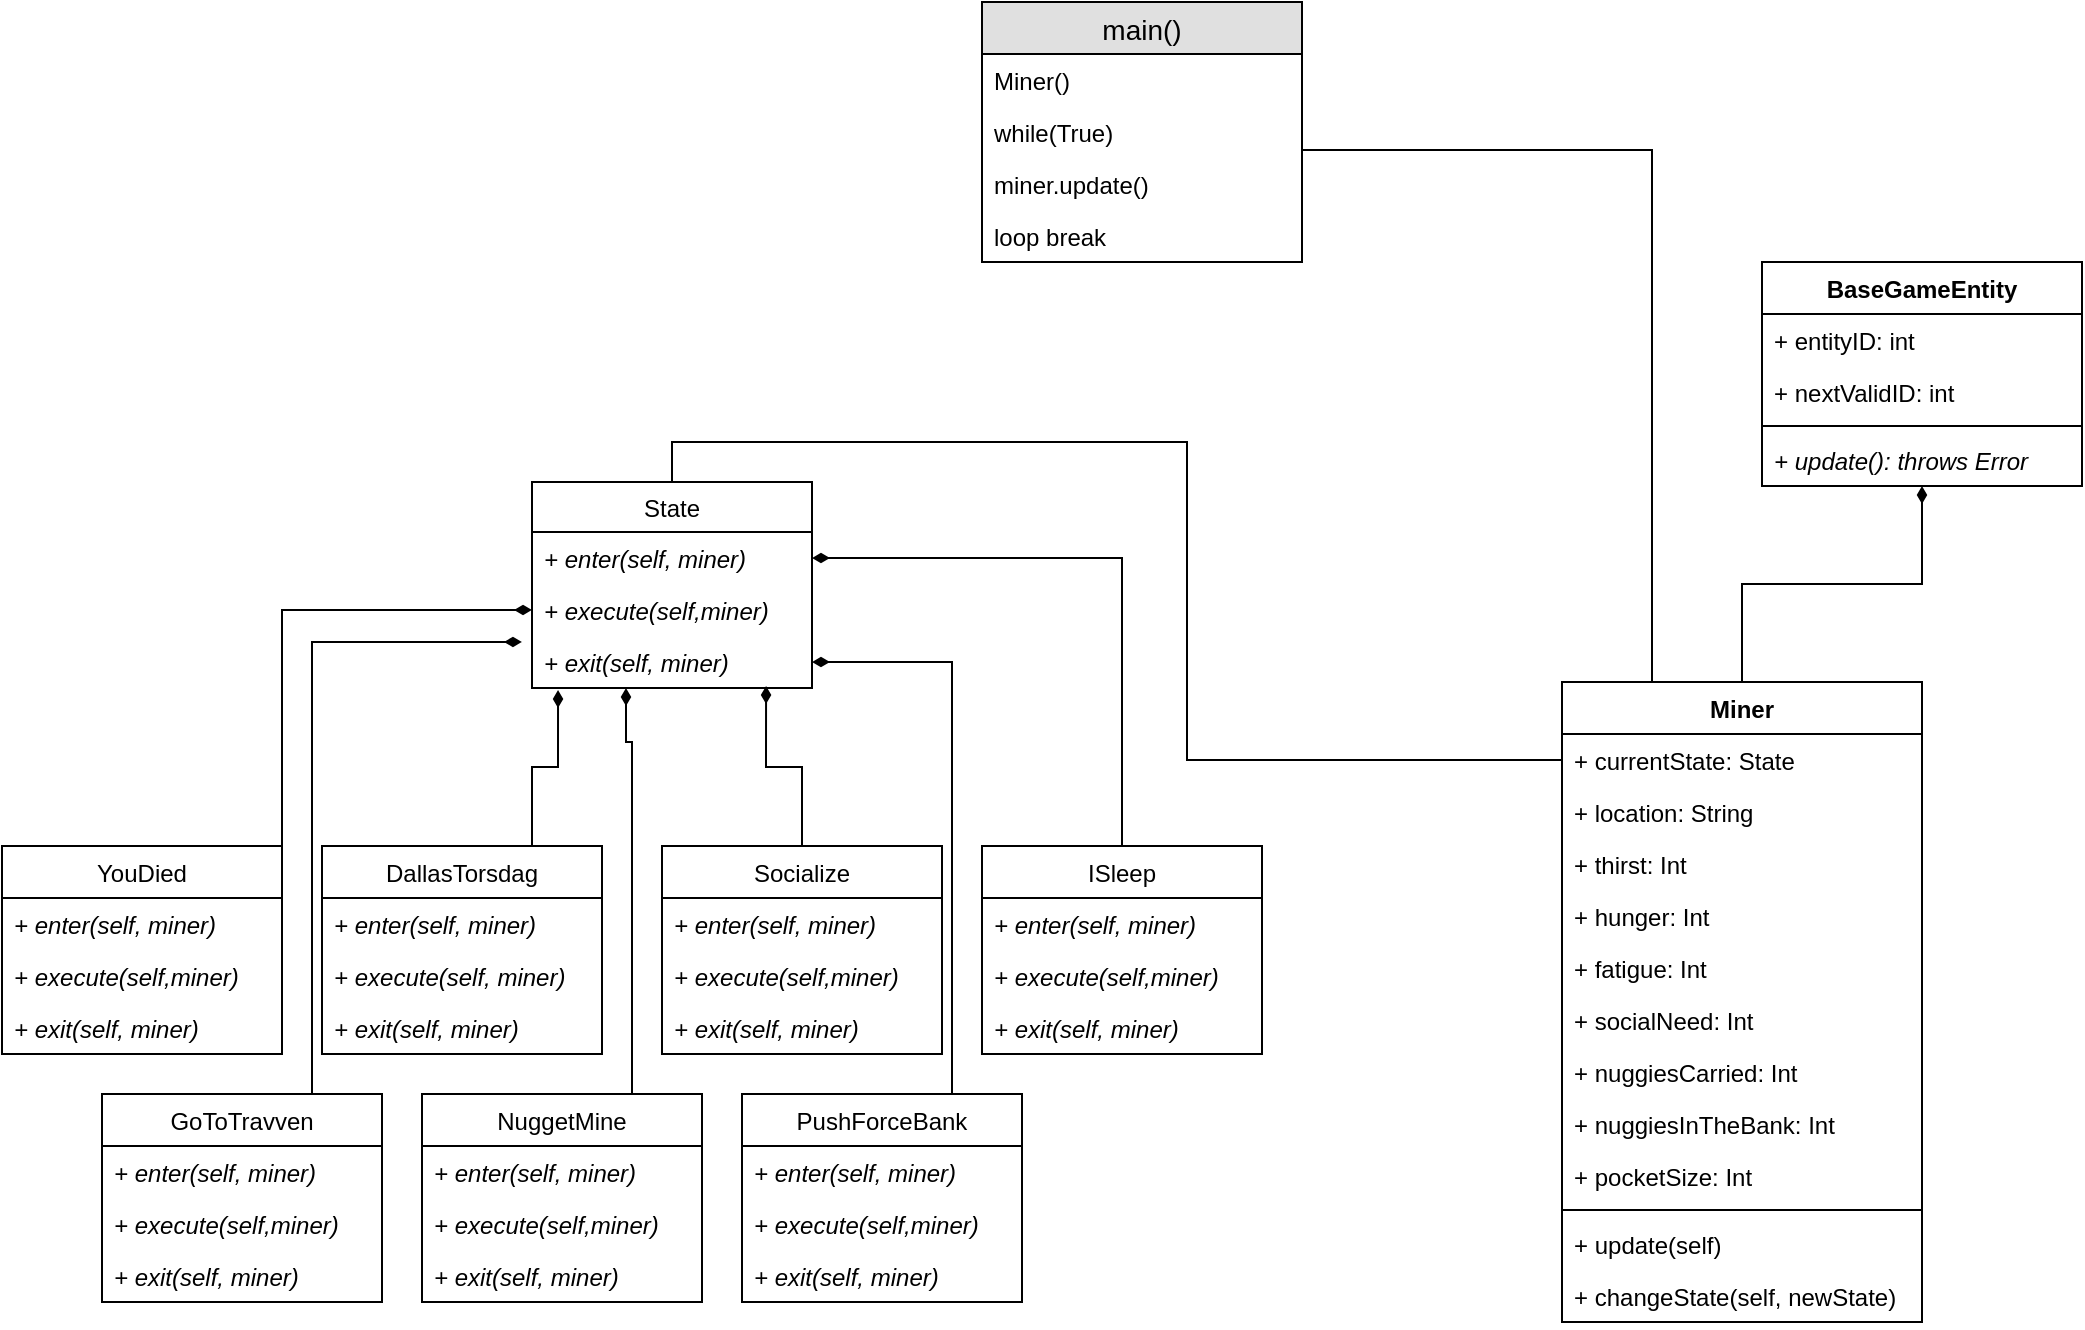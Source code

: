<mxfile version="12.6.1" type="device"><diagram id="Duo5Zx0evUavAq5PWbmg" name="Page-1"><mxGraphModel dx="1422" dy="911" grid="1" gridSize="10" guides="1" tooltips="1" connect="1" arrows="1" fold="1" page="1" pageScale="1" pageWidth="850" pageHeight="1100" math="0" shadow="0"><root><mxCell id="0"/><mxCell id="1" parent="0"/><mxCell id="WhXJ7ErLbTrE2TwV-k9E-70" value="" style="edgeStyle=orthogonalEdgeStyle;rounded=0;orthogonalLoop=1;jettySize=auto;html=1;strokeColor=none;" edge="1" parent="1" source="WhXJ7ErLbTrE2TwV-k9E-37" target="WhXJ7ErLbTrE2TwV-k9E-46"><mxGeometry relative="1" as="geometry"/></mxCell><mxCell id="WhXJ7ErLbTrE2TwV-k9E-139" style="edgeStyle=orthogonalEdgeStyle;rounded=0;orthogonalLoop=1;jettySize=auto;html=1;exitX=0.5;exitY=0;exitDx=0;exitDy=0;entryX=0;entryY=0.5;entryDx=0;entryDy=0;endArrow=none;endFill=0;" edge="1" parent="1" source="WhXJ7ErLbTrE2TwV-k9E-4" target="WhXJ7ErLbTrE2TwV-k9E-93"><mxGeometry relative="1" as="geometry"/></mxCell><mxCell id="WhXJ7ErLbTrE2TwV-k9E-4" value="State" style="swimlane;fontStyle=0;childLayout=stackLayout;horizontal=1;startSize=25;fillColor=none;horizontalStack=0;resizeParent=1;resizeParentMax=0;resizeLast=0;collapsible=1;marginBottom=0;" vertex="1" parent="1"><mxGeometry x="405" y="480" width="140" height="103" as="geometry"/></mxCell><mxCell id="WhXJ7ErLbTrE2TwV-k9E-5" value="+ enter(self, miner)" style="text;strokeColor=none;fillColor=none;align=left;verticalAlign=top;spacingLeft=4;spacingRight=4;overflow=hidden;rotatable=0;points=[[0,0.5],[1,0.5]];portConstraint=eastwest;fontStyle=2" vertex="1" parent="WhXJ7ErLbTrE2TwV-k9E-4"><mxGeometry y="25" width="140" height="26" as="geometry"/></mxCell><mxCell id="WhXJ7ErLbTrE2TwV-k9E-6" value="+ execute(self,miner)" style="text;strokeColor=none;fillColor=none;align=left;verticalAlign=top;spacingLeft=4;spacingRight=4;overflow=hidden;rotatable=0;points=[[0,0.5],[1,0.5]];portConstraint=eastwest;fontStyle=2" vertex="1" parent="WhXJ7ErLbTrE2TwV-k9E-4"><mxGeometry y="51" width="140" height="26" as="geometry"/></mxCell><mxCell id="WhXJ7ErLbTrE2TwV-k9E-7" value="+ exit(self, miner)" style="text;strokeColor=none;fillColor=none;align=left;verticalAlign=top;spacingLeft=4;spacingRight=4;overflow=hidden;rotatable=0;points=[[0,0.5],[1,0.5]];portConstraint=eastwest;fontStyle=2" vertex="1" parent="WhXJ7ErLbTrE2TwV-k9E-4"><mxGeometry y="77" width="140" height="26" as="geometry"/></mxCell><mxCell id="WhXJ7ErLbTrE2TwV-k9E-8" value="BaseGameEntity" style="swimlane;fontStyle=1;align=center;verticalAlign=top;childLayout=stackLayout;horizontal=1;startSize=26;horizontalStack=0;resizeParent=1;resizeParentMax=0;resizeLast=0;collapsible=1;marginBottom=0;" vertex="1" parent="1"><mxGeometry x="1020" y="370" width="160" height="112" as="geometry"/></mxCell><mxCell id="WhXJ7ErLbTrE2TwV-k9E-9" value="+ entityID: int" style="text;strokeColor=none;fillColor=none;align=left;verticalAlign=top;spacingLeft=4;spacingRight=4;overflow=hidden;rotatable=0;points=[[0,0.5],[1,0.5]];portConstraint=eastwest;" vertex="1" parent="WhXJ7ErLbTrE2TwV-k9E-8"><mxGeometry y="26" width="160" height="26" as="geometry"/></mxCell><mxCell id="WhXJ7ErLbTrE2TwV-k9E-12" value="+ nextValidID: int" style="text;strokeColor=none;fillColor=none;align=left;verticalAlign=top;spacingLeft=4;spacingRight=4;overflow=hidden;rotatable=0;points=[[0,0.5],[1,0.5]];portConstraint=eastwest;" vertex="1" parent="WhXJ7ErLbTrE2TwV-k9E-8"><mxGeometry y="52" width="160" height="26" as="geometry"/></mxCell><mxCell id="WhXJ7ErLbTrE2TwV-k9E-10" value="" style="line;strokeWidth=1;fillColor=none;align=left;verticalAlign=middle;spacingTop=-1;spacingLeft=3;spacingRight=3;rotatable=0;labelPosition=right;points=[];portConstraint=eastwest;" vertex="1" parent="WhXJ7ErLbTrE2TwV-k9E-8"><mxGeometry y="78" width="160" height="8" as="geometry"/></mxCell><mxCell id="WhXJ7ErLbTrE2TwV-k9E-11" value="+ update(): throws Error" style="text;strokeColor=none;fillColor=none;align=left;verticalAlign=top;spacingLeft=4;spacingRight=4;overflow=hidden;rotatable=0;points=[[0,0.5],[1,0.5]];portConstraint=eastwest;fontStyle=2" vertex="1" parent="WhXJ7ErLbTrE2TwV-k9E-8"><mxGeometry y="86" width="160" height="26" as="geometry"/></mxCell><mxCell id="WhXJ7ErLbTrE2TwV-k9E-126" style="edgeStyle=orthogonalEdgeStyle;rounded=0;orthogonalLoop=1;jettySize=auto;html=1;exitX=0.5;exitY=0;exitDx=0;exitDy=0;entryX=0.836;entryY=0.962;entryDx=0;entryDy=0;entryPerimeter=0;endArrow=diamondThin;endFill=1;" edge="1" parent="1" source="WhXJ7ErLbTrE2TwV-k9E-45" target="WhXJ7ErLbTrE2TwV-k9E-7"><mxGeometry relative="1" as="geometry"/></mxCell><mxCell id="WhXJ7ErLbTrE2TwV-k9E-45" value="Socialize" style="swimlane;fontStyle=0;childLayout=stackLayout;horizontal=1;startSize=26;fillColor=none;horizontalStack=0;resizeParent=1;resizeParentMax=0;resizeLast=0;collapsible=1;marginBottom=0;" vertex="1" parent="1"><mxGeometry x="470" y="662" width="140" height="104" as="geometry"/></mxCell><mxCell id="WhXJ7ErLbTrE2TwV-k9E-46" value="+ enter(self, miner)" style="text;strokeColor=none;fillColor=none;align=left;verticalAlign=top;spacingLeft=4;spacingRight=4;overflow=hidden;rotatable=0;points=[[0,0.5],[1,0.5]];portConstraint=eastwest;fontStyle=2" vertex="1" parent="WhXJ7ErLbTrE2TwV-k9E-45"><mxGeometry y="26" width="140" height="26" as="geometry"/></mxCell><mxCell id="WhXJ7ErLbTrE2TwV-k9E-47" value="+ execute(self,miner)" style="text;strokeColor=none;fillColor=none;align=left;verticalAlign=top;spacingLeft=4;spacingRight=4;overflow=hidden;rotatable=0;points=[[0,0.5],[1,0.5]];portConstraint=eastwest;fontStyle=2" vertex="1" parent="WhXJ7ErLbTrE2TwV-k9E-45"><mxGeometry y="52" width="140" height="26" as="geometry"/></mxCell><mxCell id="WhXJ7ErLbTrE2TwV-k9E-48" value="+ exit(self, miner)" style="text;strokeColor=none;fillColor=none;align=left;verticalAlign=top;spacingLeft=4;spacingRight=4;overflow=hidden;rotatable=0;points=[[0,0.5],[1,0.5]];portConstraint=eastwest;fontStyle=2" vertex="1" parent="WhXJ7ErLbTrE2TwV-k9E-45"><mxGeometry y="78" width="140" height="26" as="geometry"/></mxCell><mxCell id="WhXJ7ErLbTrE2TwV-k9E-121" style="edgeStyle=orthogonalEdgeStyle;rounded=0;orthogonalLoop=1;jettySize=auto;html=1;exitX=0.75;exitY=0;exitDx=0;exitDy=0;entryX=1;entryY=0.5;entryDx=0;entryDy=0;endArrow=diamondThin;endFill=1;" edge="1" parent="1" source="WhXJ7ErLbTrE2TwV-k9E-53" target="WhXJ7ErLbTrE2TwV-k9E-7"><mxGeometry relative="1" as="geometry"/></mxCell><mxCell id="WhXJ7ErLbTrE2TwV-k9E-53" value="PushForceBank" style="swimlane;fontStyle=0;childLayout=stackLayout;horizontal=1;startSize=26;fillColor=none;horizontalStack=0;resizeParent=1;resizeParentMax=0;resizeLast=0;collapsible=1;marginBottom=0;" vertex="1" parent="1"><mxGeometry x="510" y="786" width="140" height="104" as="geometry"/></mxCell><mxCell id="WhXJ7ErLbTrE2TwV-k9E-54" value="+ enter(self, miner)" style="text;strokeColor=none;fillColor=none;align=left;verticalAlign=top;spacingLeft=4;spacingRight=4;overflow=hidden;rotatable=0;points=[[0,0.5],[1,0.5]];portConstraint=eastwest;fontStyle=2" vertex="1" parent="WhXJ7ErLbTrE2TwV-k9E-53"><mxGeometry y="26" width="140" height="26" as="geometry"/></mxCell><mxCell id="WhXJ7ErLbTrE2TwV-k9E-55" value="+ execute(self,miner)" style="text;strokeColor=none;fillColor=none;align=left;verticalAlign=top;spacingLeft=4;spacingRight=4;overflow=hidden;rotatable=0;points=[[0,0.5],[1,0.5]];portConstraint=eastwest;fontStyle=2" vertex="1" parent="WhXJ7ErLbTrE2TwV-k9E-53"><mxGeometry y="52" width="140" height="26" as="geometry"/></mxCell><mxCell id="WhXJ7ErLbTrE2TwV-k9E-56" value="+ exit(self, miner)" style="text;strokeColor=none;fillColor=none;align=left;verticalAlign=top;spacingLeft=4;spacingRight=4;overflow=hidden;rotatable=0;points=[[0,0.5],[1,0.5]];portConstraint=eastwest;fontStyle=2" vertex="1" parent="WhXJ7ErLbTrE2TwV-k9E-53"><mxGeometry y="78" width="140" height="26" as="geometry"/></mxCell><mxCell id="WhXJ7ErLbTrE2TwV-k9E-122" style="edgeStyle=orthogonalEdgeStyle;rounded=0;orthogonalLoop=1;jettySize=auto;html=1;exitX=0.75;exitY=0;exitDx=0;exitDy=0;endArrow=diamondThin;endFill=1;" edge="1" parent="1" source="WhXJ7ErLbTrE2TwV-k9E-57"><mxGeometry relative="1" as="geometry"><mxPoint x="452" y="583" as="targetPoint"/><Array as="points"><mxPoint x="455" y="610"/><mxPoint x="452" y="610"/></Array></mxGeometry></mxCell><mxCell id="WhXJ7ErLbTrE2TwV-k9E-57" value="NuggetMine" style="swimlane;fontStyle=0;childLayout=stackLayout;horizontal=1;startSize=26;fillColor=none;horizontalStack=0;resizeParent=1;resizeParentMax=0;resizeLast=0;collapsible=1;marginBottom=0;" vertex="1" parent="1"><mxGeometry x="350" y="786" width="140" height="104" as="geometry"/></mxCell><mxCell id="WhXJ7ErLbTrE2TwV-k9E-58" value="+ enter(self, miner)" style="text;strokeColor=none;fillColor=none;align=left;verticalAlign=top;spacingLeft=4;spacingRight=4;overflow=hidden;rotatable=0;points=[[0,0.5],[1,0.5]];portConstraint=eastwest;fontStyle=2" vertex="1" parent="WhXJ7ErLbTrE2TwV-k9E-57"><mxGeometry y="26" width="140" height="26" as="geometry"/></mxCell><mxCell id="WhXJ7ErLbTrE2TwV-k9E-59" value="+ execute(self,miner)" style="text;strokeColor=none;fillColor=none;align=left;verticalAlign=top;spacingLeft=4;spacingRight=4;overflow=hidden;rotatable=0;points=[[0,0.5],[1,0.5]];portConstraint=eastwest;fontStyle=2" vertex="1" parent="WhXJ7ErLbTrE2TwV-k9E-57"><mxGeometry y="52" width="140" height="26" as="geometry"/></mxCell><mxCell id="WhXJ7ErLbTrE2TwV-k9E-60" value="+ exit(self, miner)" style="text;strokeColor=none;fillColor=none;align=left;verticalAlign=top;spacingLeft=4;spacingRight=4;overflow=hidden;rotatable=0;points=[[0,0.5],[1,0.5]];portConstraint=eastwest;fontStyle=2" vertex="1" parent="WhXJ7ErLbTrE2TwV-k9E-57"><mxGeometry y="78" width="140" height="26" as="geometry"/></mxCell><mxCell id="WhXJ7ErLbTrE2TwV-k9E-129" style="edgeStyle=orthogonalEdgeStyle;rounded=0;orthogonalLoop=1;jettySize=auto;html=1;exitX=0.75;exitY=0;exitDx=0;exitDy=0;entryX=-0.036;entryY=0.115;entryDx=0;entryDy=0;entryPerimeter=0;endArrow=diamondThin;endFill=1;" edge="1" parent="1" source="WhXJ7ErLbTrE2TwV-k9E-61" target="WhXJ7ErLbTrE2TwV-k9E-7"><mxGeometry relative="1" as="geometry"/></mxCell><mxCell id="WhXJ7ErLbTrE2TwV-k9E-61" value="GoToTravven" style="swimlane;fontStyle=0;childLayout=stackLayout;horizontal=1;startSize=26;fillColor=none;horizontalStack=0;resizeParent=1;resizeParentMax=0;resizeLast=0;collapsible=1;marginBottom=0;" vertex="1" parent="1"><mxGeometry x="190" y="786" width="140" height="104" as="geometry"/></mxCell><mxCell id="WhXJ7ErLbTrE2TwV-k9E-62" value="+ enter(self, miner)" style="text;strokeColor=none;fillColor=none;align=left;verticalAlign=top;spacingLeft=4;spacingRight=4;overflow=hidden;rotatable=0;points=[[0,0.5],[1,0.5]];portConstraint=eastwest;fontStyle=2" vertex="1" parent="WhXJ7ErLbTrE2TwV-k9E-61"><mxGeometry y="26" width="140" height="26" as="geometry"/></mxCell><mxCell id="WhXJ7ErLbTrE2TwV-k9E-63" value="+ execute(self,miner)" style="text;strokeColor=none;fillColor=none;align=left;verticalAlign=top;spacingLeft=4;spacingRight=4;overflow=hidden;rotatable=0;points=[[0,0.5],[1,0.5]];portConstraint=eastwest;fontStyle=2" vertex="1" parent="WhXJ7ErLbTrE2TwV-k9E-61"><mxGeometry y="52" width="140" height="26" as="geometry"/></mxCell><mxCell id="WhXJ7ErLbTrE2TwV-k9E-64" value="+ exit(self, miner)" style="text;strokeColor=none;fillColor=none;align=left;verticalAlign=top;spacingLeft=4;spacingRight=4;overflow=hidden;rotatable=0;points=[[0,0.5],[1,0.5]];portConstraint=eastwest;fontStyle=2" vertex="1" parent="WhXJ7ErLbTrE2TwV-k9E-61"><mxGeometry y="78" width="140" height="26" as="geometry"/></mxCell><mxCell id="WhXJ7ErLbTrE2TwV-k9E-125" style="edgeStyle=orthogonalEdgeStyle;rounded=0;orthogonalLoop=1;jettySize=auto;html=1;exitX=1;exitY=0;exitDx=0;exitDy=0;entryX=0;entryY=0.5;entryDx=0;entryDy=0;endArrow=diamondThin;endFill=1;" edge="1" parent="1" source="WhXJ7ErLbTrE2TwV-k9E-65" target="WhXJ7ErLbTrE2TwV-k9E-6"><mxGeometry relative="1" as="geometry"/></mxCell><mxCell id="WhXJ7ErLbTrE2TwV-k9E-65" value="YouDied" style="swimlane;fontStyle=0;childLayout=stackLayout;horizontal=1;startSize=26;fillColor=none;horizontalStack=0;resizeParent=1;resizeParentMax=0;resizeLast=0;collapsible=1;marginBottom=0;" vertex="1" parent="1"><mxGeometry x="140" y="662" width="140" height="104" as="geometry"/></mxCell><mxCell id="WhXJ7ErLbTrE2TwV-k9E-66" value="+ enter(self, miner)" style="text;strokeColor=none;fillColor=none;align=left;verticalAlign=top;spacingLeft=4;spacingRight=4;overflow=hidden;rotatable=0;points=[[0,0.5],[1,0.5]];portConstraint=eastwest;fontStyle=2" vertex="1" parent="WhXJ7ErLbTrE2TwV-k9E-65"><mxGeometry y="26" width="140" height="26" as="geometry"/></mxCell><mxCell id="WhXJ7ErLbTrE2TwV-k9E-67" value="+ execute(self,miner)" style="text;strokeColor=none;fillColor=none;align=left;verticalAlign=top;spacingLeft=4;spacingRight=4;overflow=hidden;rotatable=0;points=[[0,0.5],[1,0.5]];portConstraint=eastwest;fontStyle=2" vertex="1" parent="WhXJ7ErLbTrE2TwV-k9E-65"><mxGeometry y="52" width="140" height="26" as="geometry"/></mxCell><mxCell id="WhXJ7ErLbTrE2TwV-k9E-68" value="+ exit(self, miner)" style="text;strokeColor=none;fillColor=none;align=left;verticalAlign=top;spacingLeft=4;spacingRight=4;overflow=hidden;rotatable=0;points=[[0,0.5],[1,0.5]];portConstraint=eastwest;fontStyle=2" vertex="1" parent="WhXJ7ErLbTrE2TwV-k9E-65"><mxGeometry y="78" width="140" height="26" as="geometry"/></mxCell><mxCell id="WhXJ7ErLbTrE2TwV-k9E-136" style="edgeStyle=orthogonalEdgeStyle;rounded=0;orthogonalLoop=1;jettySize=auto;html=1;exitX=0.5;exitY=0;exitDx=0;exitDy=0;entryX=0.5;entryY=1;entryDx=0;entryDy=0;endArrow=diamondThin;endFill=1;" edge="1" parent="1" source="WhXJ7ErLbTrE2TwV-k9E-92" target="WhXJ7ErLbTrE2TwV-k9E-8"><mxGeometry relative="1" as="geometry"/></mxCell><mxCell id="WhXJ7ErLbTrE2TwV-k9E-159" style="edgeStyle=orthogonalEdgeStyle;rounded=0;orthogonalLoop=1;jettySize=auto;html=1;exitX=0.25;exitY=0;exitDx=0;exitDy=0;entryX=0.994;entryY=-0.154;entryDx=0;entryDy=0;entryPerimeter=0;endArrow=none;endFill=0;" edge="1" parent="1" source="WhXJ7ErLbTrE2TwV-k9E-92" target="WhXJ7ErLbTrE2TwV-k9E-156"><mxGeometry relative="1" as="geometry"/></mxCell><mxCell id="WhXJ7ErLbTrE2TwV-k9E-92" value="Miner" style="swimlane;fontStyle=1;align=center;verticalAlign=top;childLayout=stackLayout;horizontal=1;startSize=26;horizontalStack=0;resizeParent=1;resizeParentMax=0;resizeLast=0;collapsible=1;marginBottom=0;" vertex="1" parent="1"><mxGeometry x="920" y="580" width="180" height="320" as="geometry"><mxRectangle x="840" y="250" width="60" height="26" as="alternateBounds"/></mxGeometry></mxCell><mxCell id="WhXJ7ErLbTrE2TwV-k9E-93" value="+ currentState: State" style="text;strokeColor=none;fillColor=none;align=left;verticalAlign=top;spacingLeft=4;spacingRight=4;overflow=hidden;rotatable=0;points=[[0,0.5],[1,0.5]];portConstraint=eastwest;" vertex="1" parent="WhXJ7ErLbTrE2TwV-k9E-92"><mxGeometry y="26" width="180" height="26" as="geometry"/></mxCell><mxCell id="WhXJ7ErLbTrE2TwV-k9E-140" value="+ location: String" style="text;strokeColor=none;fillColor=none;align=left;verticalAlign=top;spacingLeft=4;spacingRight=4;overflow=hidden;rotatable=0;points=[[0,0.5],[1,0.5]];portConstraint=eastwest;" vertex="1" parent="WhXJ7ErLbTrE2TwV-k9E-92"><mxGeometry y="52" width="180" height="26" as="geometry"/></mxCell><mxCell id="WhXJ7ErLbTrE2TwV-k9E-141" value="+ thirst: Int" style="text;strokeColor=none;fillColor=none;align=left;verticalAlign=top;spacingLeft=4;spacingRight=4;overflow=hidden;rotatable=0;points=[[0,0.5],[1,0.5]];portConstraint=eastwest;" vertex="1" parent="WhXJ7ErLbTrE2TwV-k9E-92"><mxGeometry y="78" width="180" height="26" as="geometry"/></mxCell><mxCell id="WhXJ7ErLbTrE2TwV-k9E-142" value="+ hunger: Int" style="text;strokeColor=none;fillColor=none;align=left;verticalAlign=top;spacingLeft=4;spacingRight=4;overflow=hidden;rotatable=0;points=[[0,0.5],[1,0.5]];portConstraint=eastwest;" vertex="1" parent="WhXJ7ErLbTrE2TwV-k9E-92"><mxGeometry y="104" width="180" height="26" as="geometry"/></mxCell><mxCell id="WhXJ7ErLbTrE2TwV-k9E-143" value="+ fatigue: Int" style="text;strokeColor=none;fillColor=none;align=left;verticalAlign=top;spacingLeft=4;spacingRight=4;overflow=hidden;rotatable=0;points=[[0,0.5],[1,0.5]];portConstraint=eastwest;" vertex="1" parent="WhXJ7ErLbTrE2TwV-k9E-92"><mxGeometry y="130" width="180" height="26" as="geometry"/></mxCell><mxCell id="WhXJ7ErLbTrE2TwV-k9E-144" value="+ socialNeed: Int" style="text;strokeColor=none;fillColor=none;align=left;verticalAlign=top;spacingLeft=4;spacingRight=4;overflow=hidden;rotatable=0;points=[[0,0.5],[1,0.5]];portConstraint=eastwest;" vertex="1" parent="WhXJ7ErLbTrE2TwV-k9E-92"><mxGeometry y="156" width="180" height="26" as="geometry"/></mxCell><mxCell id="WhXJ7ErLbTrE2TwV-k9E-145" value="+ nuggiesCarried: Int" style="text;strokeColor=none;fillColor=none;align=left;verticalAlign=top;spacingLeft=4;spacingRight=4;overflow=hidden;rotatable=0;points=[[0,0.5],[1,0.5]];portConstraint=eastwest;" vertex="1" parent="WhXJ7ErLbTrE2TwV-k9E-92"><mxGeometry y="182" width="180" height="26" as="geometry"/></mxCell><mxCell id="WhXJ7ErLbTrE2TwV-k9E-146" value="+ nuggiesInTheBank: Int" style="text;strokeColor=none;fillColor=none;align=left;verticalAlign=top;spacingLeft=4;spacingRight=4;overflow=hidden;rotatable=0;points=[[0,0.5],[1,0.5]];portConstraint=eastwest;" vertex="1" parent="WhXJ7ErLbTrE2TwV-k9E-92"><mxGeometry y="208" width="180" height="26" as="geometry"/></mxCell><mxCell id="WhXJ7ErLbTrE2TwV-k9E-147" value="+ pocketSize: Int" style="text;strokeColor=none;fillColor=none;align=left;verticalAlign=top;spacingLeft=4;spacingRight=4;overflow=hidden;rotatable=0;points=[[0,0.5],[1,0.5]];portConstraint=eastwest;" vertex="1" parent="WhXJ7ErLbTrE2TwV-k9E-92"><mxGeometry y="234" width="180" height="26" as="geometry"/></mxCell><mxCell id="WhXJ7ErLbTrE2TwV-k9E-94" value="" style="line;strokeWidth=1;fillColor=none;align=left;verticalAlign=middle;spacingTop=-1;spacingLeft=3;spacingRight=3;rotatable=0;labelPosition=right;points=[];portConstraint=eastwest;" vertex="1" parent="WhXJ7ErLbTrE2TwV-k9E-92"><mxGeometry y="260" width="180" height="8" as="geometry"/></mxCell><mxCell id="WhXJ7ErLbTrE2TwV-k9E-95" value="+ update(self)" style="text;strokeColor=none;fillColor=none;align=left;verticalAlign=top;spacingLeft=4;spacingRight=4;overflow=hidden;rotatable=0;points=[[0,0.5],[1,0.5]];portConstraint=eastwest;" vertex="1" parent="WhXJ7ErLbTrE2TwV-k9E-92"><mxGeometry y="268" width="180" height="26" as="geometry"/></mxCell><mxCell id="WhXJ7ErLbTrE2TwV-k9E-148" value="+ changeState(self, newState)" style="text;strokeColor=none;fillColor=none;align=left;verticalAlign=top;spacingLeft=4;spacingRight=4;overflow=hidden;rotatable=0;points=[[0,0.5],[1,0.5]];portConstraint=eastwest;" vertex="1" parent="WhXJ7ErLbTrE2TwV-k9E-92"><mxGeometry y="294" width="180" height="26" as="geometry"/></mxCell><mxCell id="WhXJ7ErLbTrE2TwV-k9E-130" style="edgeStyle=orthogonalEdgeStyle;rounded=0;orthogonalLoop=1;jettySize=auto;html=1;exitX=0.75;exitY=0;exitDx=0;exitDy=0;entryX=0.093;entryY=1.038;entryDx=0;entryDy=0;entryPerimeter=0;endArrow=diamondThin;endFill=1;" edge="1" parent="1" source="WhXJ7ErLbTrE2TwV-k9E-37" target="WhXJ7ErLbTrE2TwV-k9E-7"><mxGeometry relative="1" as="geometry"/></mxCell><mxCell id="WhXJ7ErLbTrE2TwV-k9E-37" value="DallasTorsdag" style="swimlane;fontStyle=0;childLayout=stackLayout;horizontal=1;startSize=26;fillColor=none;horizontalStack=0;resizeParent=1;resizeParentMax=0;resizeLast=0;collapsible=1;marginBottom=0;" vertex="1" parent="1"><mxGeometry x="300" y="662" width="140" height="104" as="geometry"/></mxCell><mxCell id="WhXJ7ErLbTrE2TwV-k9E-38" value="+ enter(self, miner)" style="text;strokeColor=none;fillColor=none;align=left;verticalAlign=top;spacingLeft=4;spacingRight=4;overflow=hidden;rotatable=0;points=[[0,0.5],[1,0.5]];portConstraint=eastwest;fontStyle=2" vertex="1" parent="WhXJ7ErLbTrE2TwV-k9E-37"><mxGeometry y="26" width="140" height="26" as="geometry"/></mxCell><mxCell id="WhXJ7ErLbTrE2TwV-k9E-39" value="+ execute(self, miner)" style="text;strokeColor=none;fillColor=none;align=left;verticalAlign=top;spacingLeft=4;spacingRight=4;overflow=hidden;rotatable=0;points=[[0,0.5],[1,0.5]];portConstraint=eastwest;fontStyle=2" vertex="1" parent="WhXJ7ErLbTrE2TwV-k9E-37"><mxGeometry y="52" width="140" height="26" as="geometry"/></mxCell><mxCell id="WhXJ7ErLbTrE2TwV-k9E-40" value="+ exit(self, miner)" style="text;strokeColor=none;fillColor=none;align=left;verticalAlign=top;spacingLeft=4;spacingRight=4;overflow=hidden;rotatable=0;points=[[0,0.5],[1,0.5]];portConstraint=eastwest;fontStyle=2" vertex="1" parent="WhXJ7ErLbTrE2TwV-k9E-37"><mxGeometry y="78" width="140" height="26" as="geometry"/></mxCell><mxCell id="WhXJ7ErLbTrE2TwV-k9E-120" value="" style="edgeStyle=orthogonalEdgeStyle;rounded=0;orthogonalLoop=1;jettySize=auto;html=1;strokeColor=none;" edge="1" parent="1" source="WhXJ7ErLbTrE2TwV-k9E-4" target="WhXJ7ErLbTrE2TwV-k9E-37"><mxGeometry relative="1" as="geometry"><mxPoint x="475" y="583" as="sourcePoint"/><mxPoint x="450" y="701" as="targetPoint"/><Array as="points"><mxPoint x="470" y="623"/><mxPoint x="370" y="623"/></Array></mxGeometry></mxCell><mxCell id="WhXJ7ErLbTrE2TwV-k9E-135" style="edgeStyle=orthogonalEdgeStyle;rounded=0;orthogonalLoop=1;jettySize=auto;html=1;exitX=0.5;exitY=0;exitDx=0;exitDy=0;entryX=1;entryY=0.5;entryDx=0;entryDy=0;endArrow=diamondThin;endFill=1;" edge="1" parent="1" source="WhXJ7ErLbTrE2TwV-k9E-131" target="WhXJ7ErLbTrE2TwV-k9E-5"><mxGeometry relative="1" as="geometry"/></mxCell><mxCell id="WhXJ7ErLbTrE2TwV-k9E-131" value="ISleep" style="swimlane;fontStyle=0;childLayout=stackLayout;horizontal=1;startSize=26;fillColor=none;horizontalStack=0;resizeParent=1;resizeParentMax=0;resizeLast=0;collapsible=1;marginBottom=0;" vertex="1" parent="1"><mxGeometry x="630" y="662" width="140" height="104" as="geometry"/></mxCell><mxCell id="WhXJ7ErLbTrE2TwV-k9E-132" value="+ enter(self, miner)" style="text;strokeColor=none;fillColor=none;align=left;verticalAlign=top;spacingLeft=4;spacingRight=4;overflow=hidden;rotatable=0;points=[[0,0.5],[1,0.5]];portConstraint=eastwest;fontStyle=2" vertex="1" parent="WhXJ7ErLbTrE2TwV-k9E-131"><mxGeometry y="26" width="140" height="26" as="geometry"/></mxCell><mxCell id="WhXJ7ErLbTrE2TwV-k9E-133" value="+ execute(self,miner)" style="text;strokeColor=none;fillColor=none;align=left;verticalAlign=top;spacingLeft=4;spacingRight=4;overflow=hidden;rotatable=0;points=[[0,0.5],[1,0.5]];portConstraint=eastwest;fontStyle=2" vertex="1" parent="WhXJ7ErLbTrE2TwV-k9E-131"><mxGeometry y="52" width="140" height="26" as="geometry"/></mxCell><mxCell id="WhXJ7ErLbTrE2TwV-k9E-134" value="+ exit(self, miner)" style="text;strokeColor=none;fillColor=none;align=left;verticalAlign=top;spacingLeft=4;spacingRight=4;overflow=hidden;rotatable=0;points=[[0,0.5],[1,0.5]];portConstraint=eastwest;fontStyle=2" vertex="1" parent="WhXJ7ErLbTrE2TwV-k9E-131"><mxGeometry y="78" width="140" height="26" as="geometry"/></mxCell><mxCell id="WhXJ7ErLbTrE2TwV-k9E-154" value="main()" style="swimlane;fontStyle=0;childLayout=stackLayout;horizontal=1;startSize=26;fillColor=#e0e0e0;horizontalStack=0;resizeParent=1;resizeParentMax=0;resizeLast=0;collapsible=1;marginBottom=0;swimlaneFillColor=#ffffff;align=center;fontSize=14;" vertex="1" parent="1"><mxGeometry x="630" y="240" width="160" height="130" as="geometry"/></mxCell><mxCell id="WhXJ7ErLbTrE2TwV-k9E-155" value="Miner()" style="text;strokeColor=none;fillColor=none;spacingLeft=4;spacingRight=4;overflow=hidden;rotatable=0;points=[[0,0.5],[1,0.5]];portConstraint=eastwest;fontSize=12;" vertex="1" parent="WhXJ7ErLbTrE2TwV-k9E-154"><mxGeometry y="26" width="160" height="26" as="geometry"/></mxCell><mxCell id="WhXJ7ErLbTrE2TwV-k9E-158" value="while(True)" style="text;strokeColor=none;fillColor=none;spacingLeft=4;spacingRight=4;overflow=hidden;rotatable=0;points=[[0,0.5],[1,0.5]];portConstraint=eastwest;fontSize=12;" vertex="1" parent="WhXJ7ErLbTrE2TwV-k9E-154"><mxGeometry y="52" width="160" height="26" as="geometry"/></mxCell><mxCell id="WhXJ7ErLbTrE2TwV-k9E-156" value="miner.update()" style="text;strokeColor=none;fillColor=none;spacingLeft=4;spacingRight=4;overflow=hidden;rotatable=0;points=[[0,0.5],[1,0.5]];portConstraint=eastwest;fontSize=12;" vertex="1" parent="WhXJ7ErLbTrE2TwV-k9E-154"><mxGeometry y="78" width="160" height="26" as="geometry"/></mxCell><mxCell id="WhXJ7ErLbTrE2TwV-k9E-157" value="loop break" style="text;strokeColor=none;fillColor=none;spacingLeft=4;spacingRight=4;overflow=hidden;rotatable=0;points=[[0,0.5],[1,0.5]];portConstraint=eastwest;fontSize=12;" vertex="1" parent="WhXJ7ErLbTrE2TwV-k9E-154"><mxGeometry y="104" width="160" height="26" as="geometry"/></mxCell></root></mxGraphModel></diagram></mxfile>